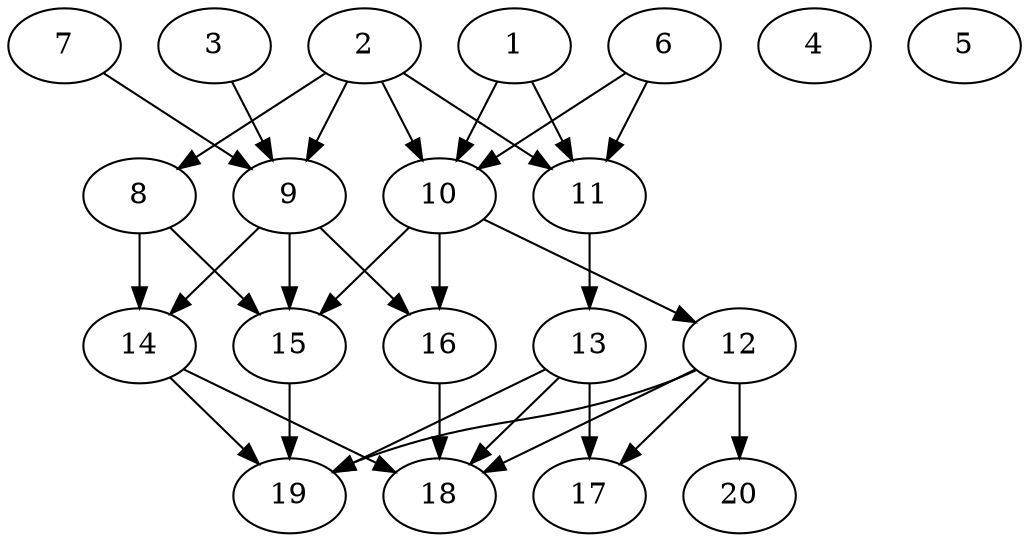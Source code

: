 // DAG automatically generated by daggen at Tue Jul 23 14:33:40 2019
// ./daggen --dot -n 20 --ccr 0.5 --fat 0.6 --regular 0.5 --density 0.8 --mindata 5242880 --maxdata 52428800 
digraph G {
  1 [size="68188160", alpha="0.07", expect_size="34094080"] 
  1 -> 10 [size ="34094080"]
  1 -> 11 [size ="34094080"]
  2 [size="90337280", alpha="0.03", expect_size="45168640"] 
  2 -> 8 [size ="45168640"]
  2 -> 9 [size ="45168640"]
  2 -> 10 [size ="45168640"]
  2 -> 11 [size ="45168640"]
  3 [size="54581248", alpha="0.06", expect_size="27290624"] 
  3 -> 9 [size ="27290624"]
  4 [size="55289856", alpha="0.07", expect_size="27644928"] 
  5 [size="83023872", alpha="0.07", expect_size="41511936"] 
  6 [size="75819008", alpha="0.04", expect_size="37909504"] 
  6 -> 10 [size ="37909504"]
  6 -> 11 [size ="37909504"]
  7 [size="76630016", alpha="0.08", expect_size="38315008"] 
  7 -> 9 [size ="38315008"]
  8 [size="97009664", alpha="0.13", expect_size="48504832"] 
  8 -> 14 [size ="48504832"]
  8 -> 15 [size ="48504832"]
  9 [size="78678016", alpha="0.07", expect_size="39339008"] 
  9 -> 14 [size ="39339008"]
  9 -> 15 [size ="39339008"]
  9 -> 16 [size ="39339008"]
  10 [size="47908864", alpha="0.16", expect_size="23954432"] 
  10 -> 12 [size ="23954432"]
  10 -> 15 [size ="23954432"]
  10 -> 16 [size ="23954432"]
  11 [size="27099136", alpha="0.02", expect_size="13549568"] 
  11 -> 13 [size ="13549568"]
  12 [size="58345472", alpha="0.09", expect_size="29172736"] 
  12 -> 17 [size ="29172736"]
  12 -> 18 [size ="29172736"]
  12 -> 19 [size ="29172736"]
  12 -> 20 [size ="29172736"]
  13 [size="70725632", alpha="0.06", expect_size="35362816"] 
  13 -> 17 [size ="35362816"]
  13 -> 18 [size ="35362816"]
  13 -> 19 [size ="35362816"]
  14 [size="100139008", alpha="0.10", expect_size="50069504"] 
  14 -> 18 [size ="50069504"]
  14 -> 19 [size ="50069504"]
  15 [size="40081408", alpha="0.07", expect_size="20040704"] 
  15 -> 19 [size ="20040704"]
  16 [size="72302592", alpha="0.01", expect_size="36151296"] 
  16 -> 18 [size ="36151296"]
  17 [size="92467200", alpha="0.13", expect_size="46233600"] 
  18 [size="36325376", alpha="0.06", expect_size="18162688"] 
  19 [size="95569920", alpha="0.06", expect_size="47784960"] 
  20 [size="35956736", alpha="0.13", expect_size="17978368"] 
}
